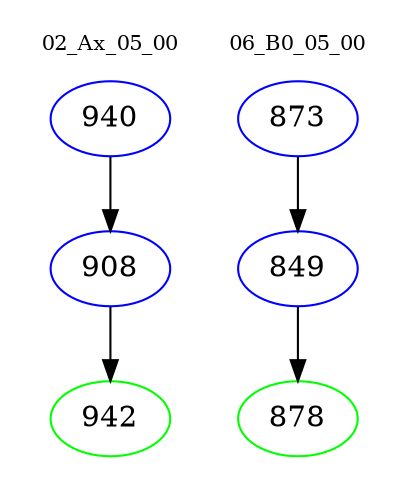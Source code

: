 digraph{
subgraph cluster_0 {
color = white
label = "02_Ax_05_00";
fontsize=10;
T0_940 [label="940", color="blue"]
T0_940 -> T0_908 [color="black"]
T0_908 [label="908", color="blue"]
T0_908 -> T0_942 [color="black"]
T0_942 [label="942", color="green"]
}
subgraph cluster_1 {
color = white
label = "06_B0_05_00";
fontsize=10;
T1_873 [label="873", color="blue"]
T1_873 -> T1_849 [color="black"]
T1_849 [label="849", color="blue"]
T1_849 -> T1_878 [color="black"]
T1_878 [label="878", color="green"]
}
}
